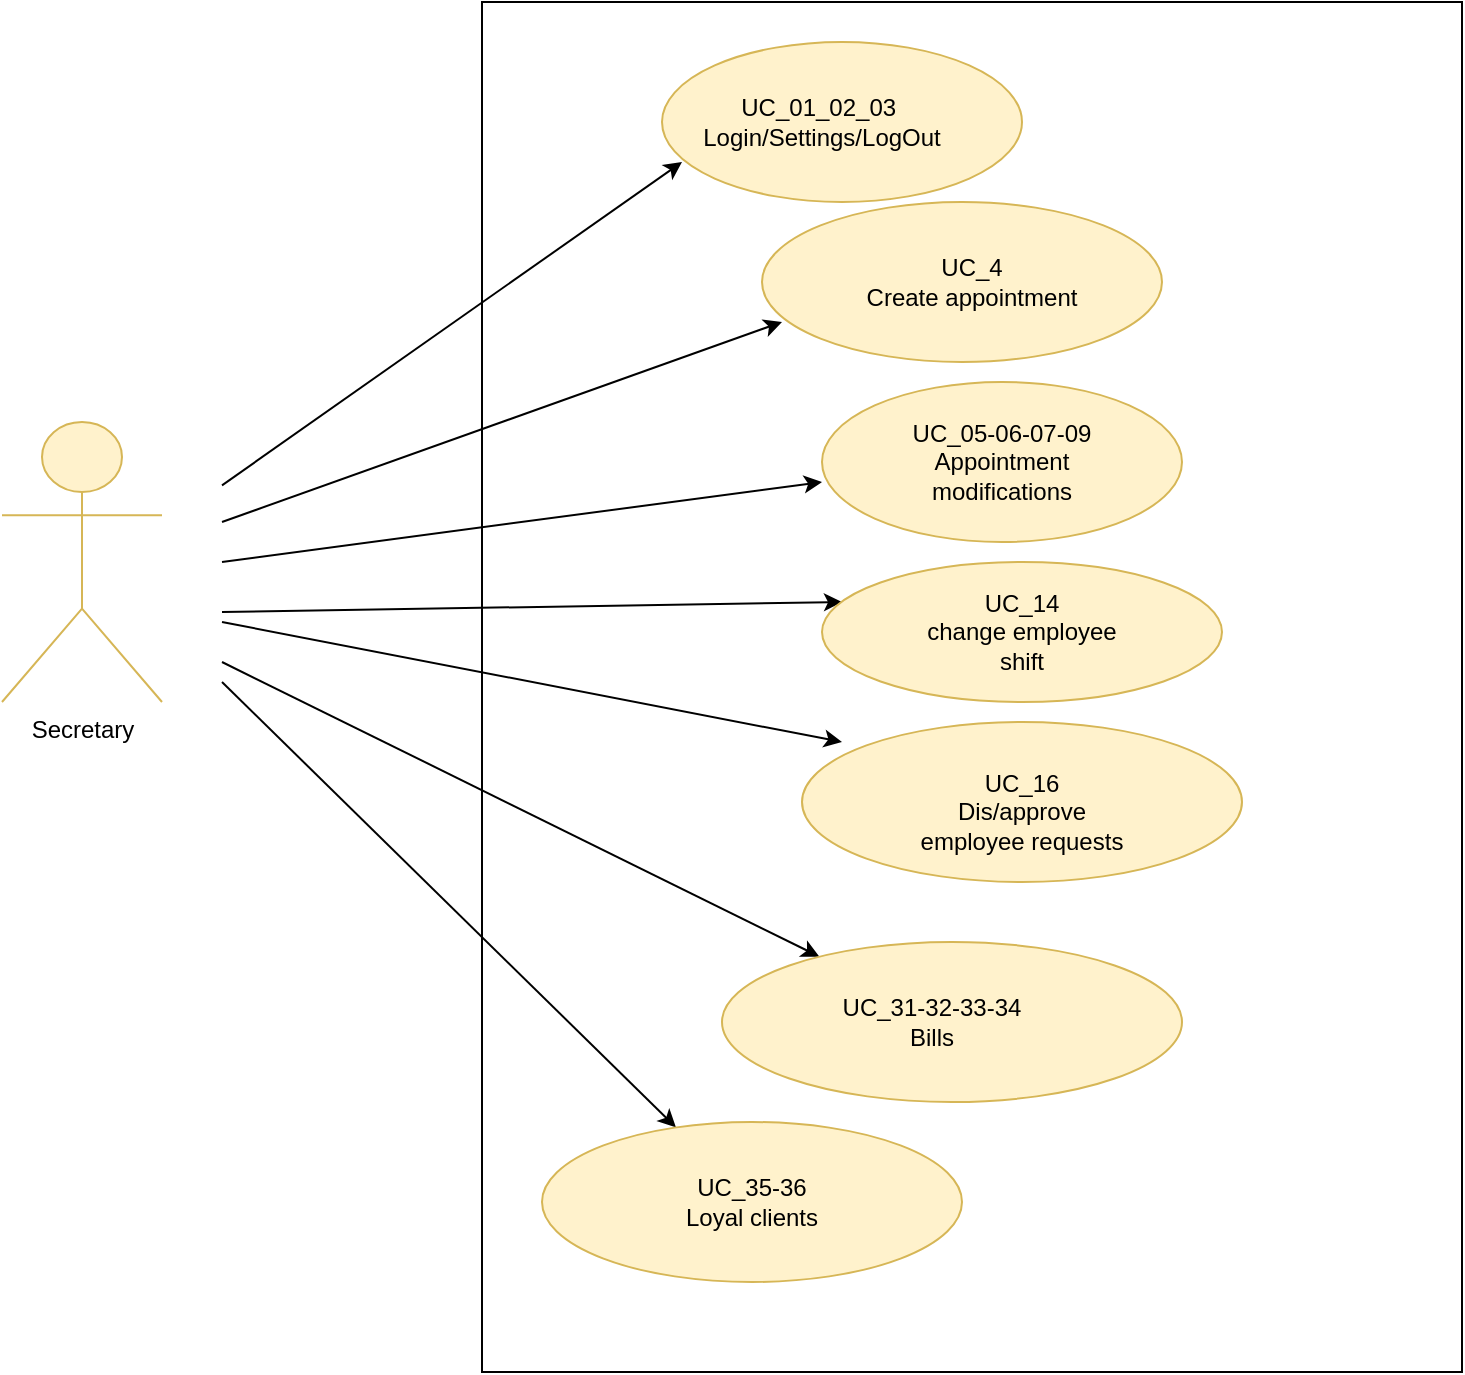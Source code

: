 <mxfile version="13.0.8" type="github"><diagram name="Page-1" id="58cdce13-f638-feb5-8d6f-7d28b1aa9fa0"><mxGraphModel dx="946" dy="646" grid="1" gridSize="10" guides="1" tooltips="1" connect="1" arrows="1" fold="1" page="1" pageScale="1" pageWidth="1100" pageHeight="850" background="#ffffff" math="0" shadow="0"><root><mxCell id="0"/><mxCell id="1" parent="0"/><mxCell id="Ri-WkUoFcTNMRgU-D6om-1" value="Secretary" style="shape=umlActor;verticalLabelPosition=bottom;labelBackgroundColor=#ffffff;verticalAlign=top;html=1;outlineConnect=0;fillColor=#fff2cc;strokeColor=#d6b656;" parent="1" vertex="1"><mxGeometry x="60" y="220" width="80" height="140" as="geometry"/></mxCell><mxCell id="Ri-WkUoFcTNMRgU-D6om-4" value="" style="endArrow=classic;html=1;" parent="1" edge="1"><mxGeometry width="50" height="50" relative="1" as="geometry"><mxPoint x="170" y="251.67" as="sourcePoint"/><mxPoint x="400" y="90" as="targetPoint"/></mxGeometry></mxCell><mxCell id="Ri-WkUoFcTNMRgU-D6om-7" value="" style="endArrow=classic;html=1;" parent="1" edge="1"><mxGeometry width="50" height="50" relative="1" as="geometry"><mxPoint x="170" y="270" as="sourcePoint"/><mxPoint x="450" y="170" as="targetPoint"/></mxGeometry></mxCell><mxCell id="Ri-WkUoFcTNMRgU-D6om-10" value="" style="endArrow=classic;html=1;" parent="1" edge="1"><mxGeometry width="50" height="50" relative="1" as="geometry"><mxPoint x="170" y="290" as="sourcePoint"/><mxPoint x="470" y="250" as="targetPoint"/></mxGeometry></mxCell><mxCell id="Ri-WkUoFcTNMRgU-D6om-12" value="" style="endArrow=classic;html=1;" parent="1" edge="1"><mxGeometry width="50" height="50" relative="1" as="geometry"><mxPoint x="170" y="320" as="sourcePoint"/><mxPoint x="480" y="380" as="targetPoint"/></mxGeometry></mxCell><mxCell id="Ri-WkUoFcTNMRgU-D6om-13" value="" style="endArrow=classic;html=1;" parent="1" target="Ri-WkUoFcTNMRgU-D6om-22" edge="1"><mxGeometry width="50" height="50" relative="1" as="geometry"><mxPoint x="170" y="340" as="sourcePoint"/><mxPoint x="440" y="460" as="targetPoint"/></mxGeometry></mxCell><mxCell id="Ri-WkUoFcTNMRgU-D6om-14" value="" style="endArrow=classic;html=1;" parent="1" edge="1"><mxGeometry width="50" height="50" relative="1" as="geometry"><mxPoint x="170" y="315" as="sourcePoint"/><mxPoint x="480" y="310" as="targetPoint"/></mxGeometry></mxCell><mxCell id="Ri-WkUoFcTNMRgU-D6om-15" value="" style="endArrow=classic;html=1;" parent="1" target="Ri-WkUoFcTNMRgU-D6om-16" edge="1"><mxGeometry width="50" height="50" relative="1" as="geometry"><mxPoint x="170" y="350" as="sourcePoint"/><mxPoint x="430" y="500" as="targetPoint"/></mxGeometry></mxCell><mxCell id="Ri-WkUoFcTNMRgU-D6om-16" value="" style="ellipse;whiteSpace=wrap;html=1;fillColor=#fff2cc;strokeColor=#d6b656;" parent="1" vertex="1"><mxGeometry x="330" y="570" width="210" height="80" as="geometry"/></mxCell><mxCell id="Ri-WkUoFcTNMRgU-D6om-17" value="" style="ellipse;whiteSpace=wrap;html=1;fillColor=#fff2cc;strokeColor=#d6b656;" parent="1" vertex="1"><mxGeometry x="470" y="200" width="180" height="80" as="geometry"/></mxCell><mxCell id="Ri-WkUoFcTNMRgU-D6om-18" value="" style="ellipse;whiteSpace=wrap;html=1;fillColor=#fff2cc;strokeColor=#d6b656;" parent="1" vertex="1"><mxGeometry x="440" y="110" width="200" height="80" as="geometry"/></mxCell><mxCell id="Ri-WkUoFcTNMRgU-D6om-19" value="" style="ellipse;whiteSpace=wrap;html=1;fillColor=#fff2cc;strokeColor=#d6b656;" parent="1" vertex="1"><mxGeometry x="390" y="30" width="180" height="80" as="geometry"/></mxCell><mxCell id="Ri-WkUoFcTNMRgU-D6om-20" value="" style="ellipse;whiteSpace=wrap;html=1;fillColor=#fff2cc;strokeColor=#d6b656;" parent="1" vertex="1"><mxGeometry x="470" y="290" width="200" height="70" as="geometry"/></mxCell><mxCell id="Ri-WkUoFcTNMRgU-D6om-21" value="" style="ellipse;whiteSpace=wrap;html=1;fillColor=#fff2cc;strokeColor=#d6b656;" parent="1" vertex="1"><mxGeometry x="460" y="370" width="220" height="80" as="geometry"/></mxCell><mxCell id="Ri-WkUoFcTNMRgU-D6om-22" value="" style="ellipse;whiteSpace=wrap;html=1;fillColor=#fff2cc;strokeColor=#d6b656;" parent="1" vertex="1"><mxGeometry x="420" y="480" width="230" height="80" as="geometry"/></mxCell><mxCell id="Ri-WkUoFcTNMRgU-D6om-23" value="UC_4&lt;br&gt;Create appointment" style="text;html=1;strokeColor=none;fillColor=none;align=center;verticalAlign=middle;whiteSpace=wrap;rounded=0;" parent="1" vertex="1"><mxGeometry x="475" y="140" width="140" height="20" as="geometry"/></mxCell><mxCell id="Ri-WkUoFcTNMRgU-D6om-24" value="UC_05-06-07-09&lt;br&gt;Appointment modifications" style="text;html=1;strokeColor=none;fillColor=none;align=center;verticalAlign=middle;whiteSpace=wrap;rounded=0;" parent="1" vertex="1"><mxGeometry x="510" y="230" width="100" height="20" as="geometry"/></mxCell><mxCell id="Ri-WkUoFcTNMRgU-D6om-25" value="UC_01_02_03&amp;nbsp;&lt;br&gt;Login/Settings/LogOut" style="text;html=1;strokeColor=none;fillColor=none;align=center;verticalAlign=middle;whiteSpace=wrap;rounded=0;" parent="1" vertex="1"><mxGeometry x="450" y="60" width="40" height="20" as="geometry"/></mxCell><mxCell id="Ri-WkUoFcTNMRgU-D6om-26" value="UC_14&lt;br&gt;change employee shift" style="text;html=1;strokeColor=none;fillColor=none;align=center;verticalAlign=middle;whiteSpace=wrap;rounded=0;" parent="1" vertex="1"><mxGeometry x="515" y="315" width="110" height="20" as="geometry"/></mxCell><mxCell id="Ri-WkUoFcTNMRgU-D6om-27" value="UC_16&lt;br&gt;Dis/approve employee requests" style="text;html=1;strokeColor=none;fillColor=none;align=center;verticalAlign=middle;whiteSpace=wrap;rounded=0;" parent="1" vertex="1"><mxGeometry x="510" y="405" width="120" height="20" as="geometry"/></mxCell><mxCell id="Ri-WkUoFcTNMRgU-D6om-28" value="UC_31-32-33-34&lt;br&gt;Bills" style="text;html=1;strokeColor=none;fillColor=none;align=center;verticalAlign=middle;whiteSpace=wrap;rounded=0;" parent="1" vertex="1"><mxGeometry x="460" y="510" width="130" height="20" as="geometry"/></mxCell><mxCell id="Ri-WkUoFcTNMRgU-D6om-31" value="UC_35-36&lt;br&gt;Loyal clients" style="text;html=1;strokeColor=none;fillColor=none;align=center;verticalAlign=middle;whiteSpace=wrap;rounded=0;" parent="1" vertex="1"><mxGeometry x="385" y="600" width="100" height="20" as="geometry"/></mxCell><mxCell id="Ri-WkUoFcTNMRgU-D6om-34" value="" style="verticalLabelPosition=bottom;verticalAlign=top;html=1;shape=mxgraph.basic.rect;fillColor2=none;strokeWidth=1;size=20;indent=5;fillColor=none;" parent="1" vertex="1"><mxGeometry x="300" y="10" width="490" height="685" as="geometry"/></mxCell></root></mxGraphModel></diagram></mxfile>